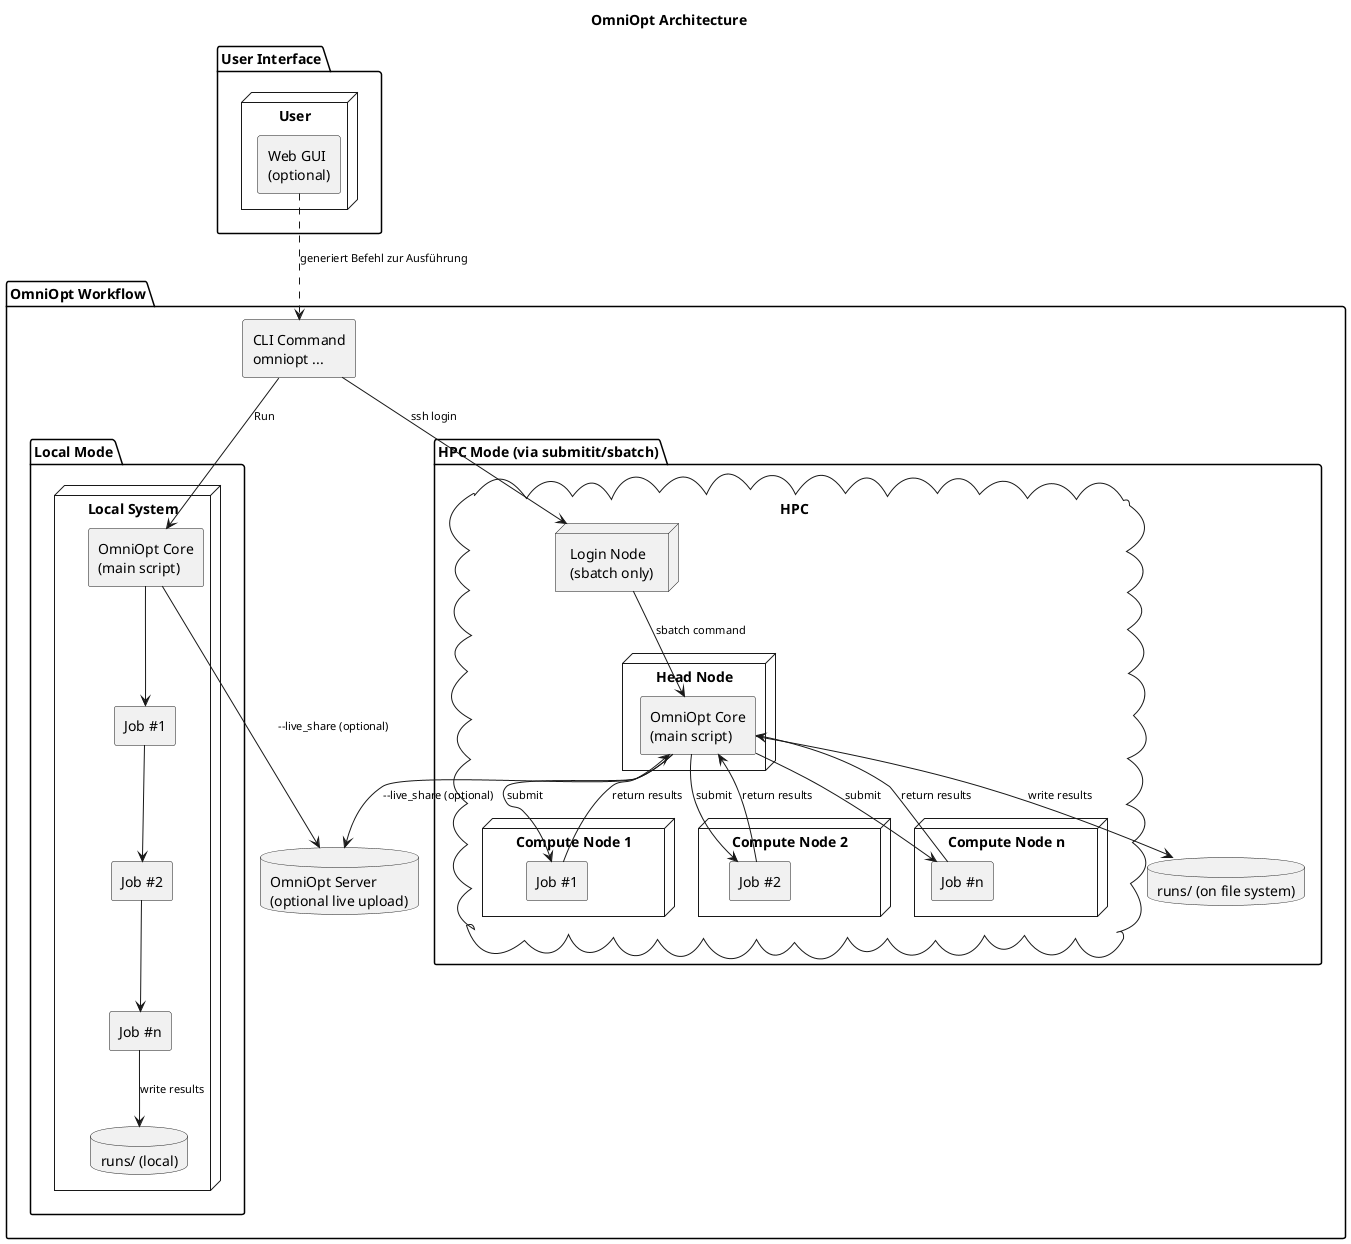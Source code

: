 @startuml
skinparam componentStyle rectangle
skinparam defaultFontName Monospace
skinparam ArrowFontSize 11

title OmniOpt Architecture

package "User Interface" {
  node "User" {
    component "Web GUI\n(optional)" as GUI
  }
}

package "OmniOpt Workflow" {

  component "CLI Command\nomniopt ..." as CLI

  GUI ..> CLI : generiert Befehl zur Ausführung

  database "OmniOpt Server\n(optional live upload)" as OmniOptServer

  package "Local Mode" {
    node "Local System" {
      component "OmniOpt Core\n(main script)" as LocalCore
      component "Job #1" as LocalJobs1
      component "Job #2" as LocalJobs2
      component "Job #n" as LocalJobs3
      database "runs/ (local)" as LocalRuns
    }

    CLI --> LocalCore : Run
    LocalCore --> LocalJobs1
    LocalJobs1 --> LocalJobs2
    LocalJobs2 --> LocalJobs3
    LocalJobs3 --> LocalRuns : write results
    LocalCore --> OmniOptServer : --live_share (optional)
  }

  package "HPC Mode (via submitit/sbatch)" {

    cloud "HPC" {

      node "Login Node\n(sbatch only)" as LoginNode

      node "Head Node" {
        component "OmniOpt Core\n(main script)" as HPCMaster
      }

      node "Compute Node 1" {
        component "Job #1" as Job1
      }

      node "Compute Node 2" {
        component "Job #2" as Job2
      }

      node "Compute Node n" {
        component "Job #n" as Job3
      }
    }

    database "runs/ (on file system)" as HPCRuns

    CLI --> LoginNode : ssh login
    LoginNode --> HPCMaster : sbatch command

    HPCMaster --> Job1 : submit
    HPCMaster --> Job2 : submit
    HPCMaster --> Job3 : submit

    Job1 -down-> HPCMaster : return results
    Job2 -down-> HPCMaster : return results
    Job3 -down-> HPCMaster : return results

    HPCMaster --> HPCRuns : write results
    HPCMaster --> OmniOptServer : --live_share (optional)
  }
}

@enduml
